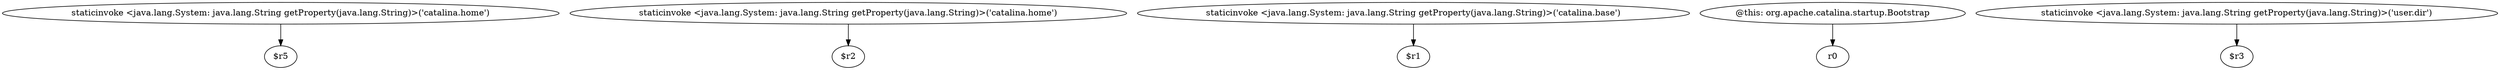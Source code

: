 digraph g {
0[label="staticinvoke <java.lang.System: java.lang.String getProperty(java.lang.String)>('catalina.home')"]
1[label="$r5"]
0->1[label=""]
2[label="staticinvoke <java.lang.System: java.lang.String getProperty(java.lang.String)>('catalina.home')"]
3[label="$r2"]
2->3[label=""]
4[label="staticinvoke <java.lang.System: java.lang.String getProperty(java.lang.String)>('catalina.base')"]
5[label="$r1"]
4->5[label=""]
6[label="@this: org.apache.catalina.startup.Bootstrap"]
7[label="r0"]
6->7[label=""]
8[label="staticinvoke <java.lang.System: java.lang.String getProperty(java.lang.String)>('user.dir')"]
9[label="$r3"]
8->9[label=""]
}
